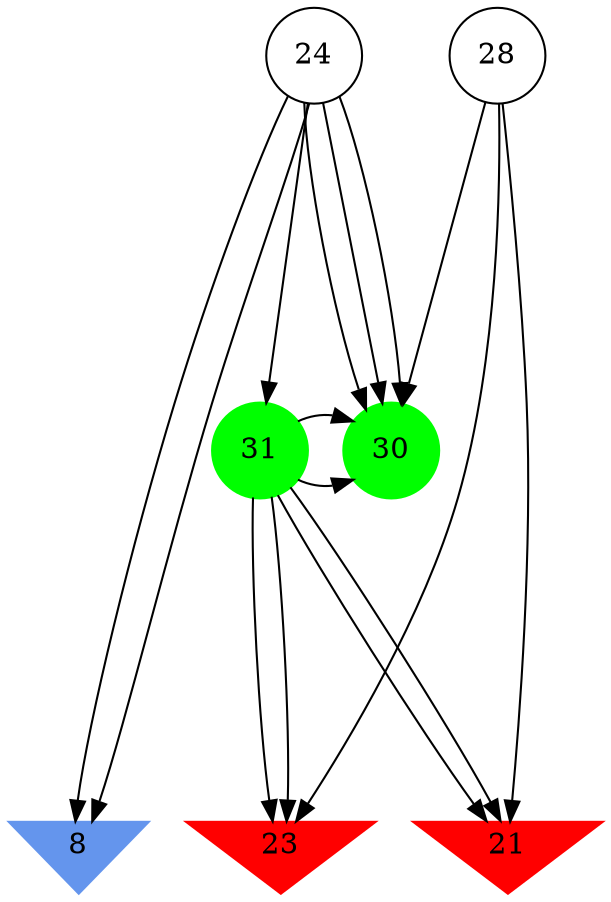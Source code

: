 digraph brain {
	ranksep=2.0;
	8 [shape=invtriangle,style=filled,color=cornflowerblue];
	21 [shape=invtriangle,style=filled,color=red];
	23 [shape=invtriangle,style=filled,color=red];
	24 [shape=circle,color=black];
	28 [shape=circle,color=black];
	30 [shape=circle,style=filled,color=green];
	31 [shape=circle,style=filled,color=green];
	31	->	30;
	31	->	23;
	31	->	21;
	31	->	30;
	31	->	23;
	31	->	21;
	28	->	30;
	28	->	23;
	28	->	21;
	24	->	30;
	24	->	8;
	24	->	30;
	24	->	31;
	24	->	30;
	24	->	8;
	{ rank=same; 8; 21; 23; }
	{ rank=same; 24; 28; }
	{ rank=same; 30; 31; }
}
